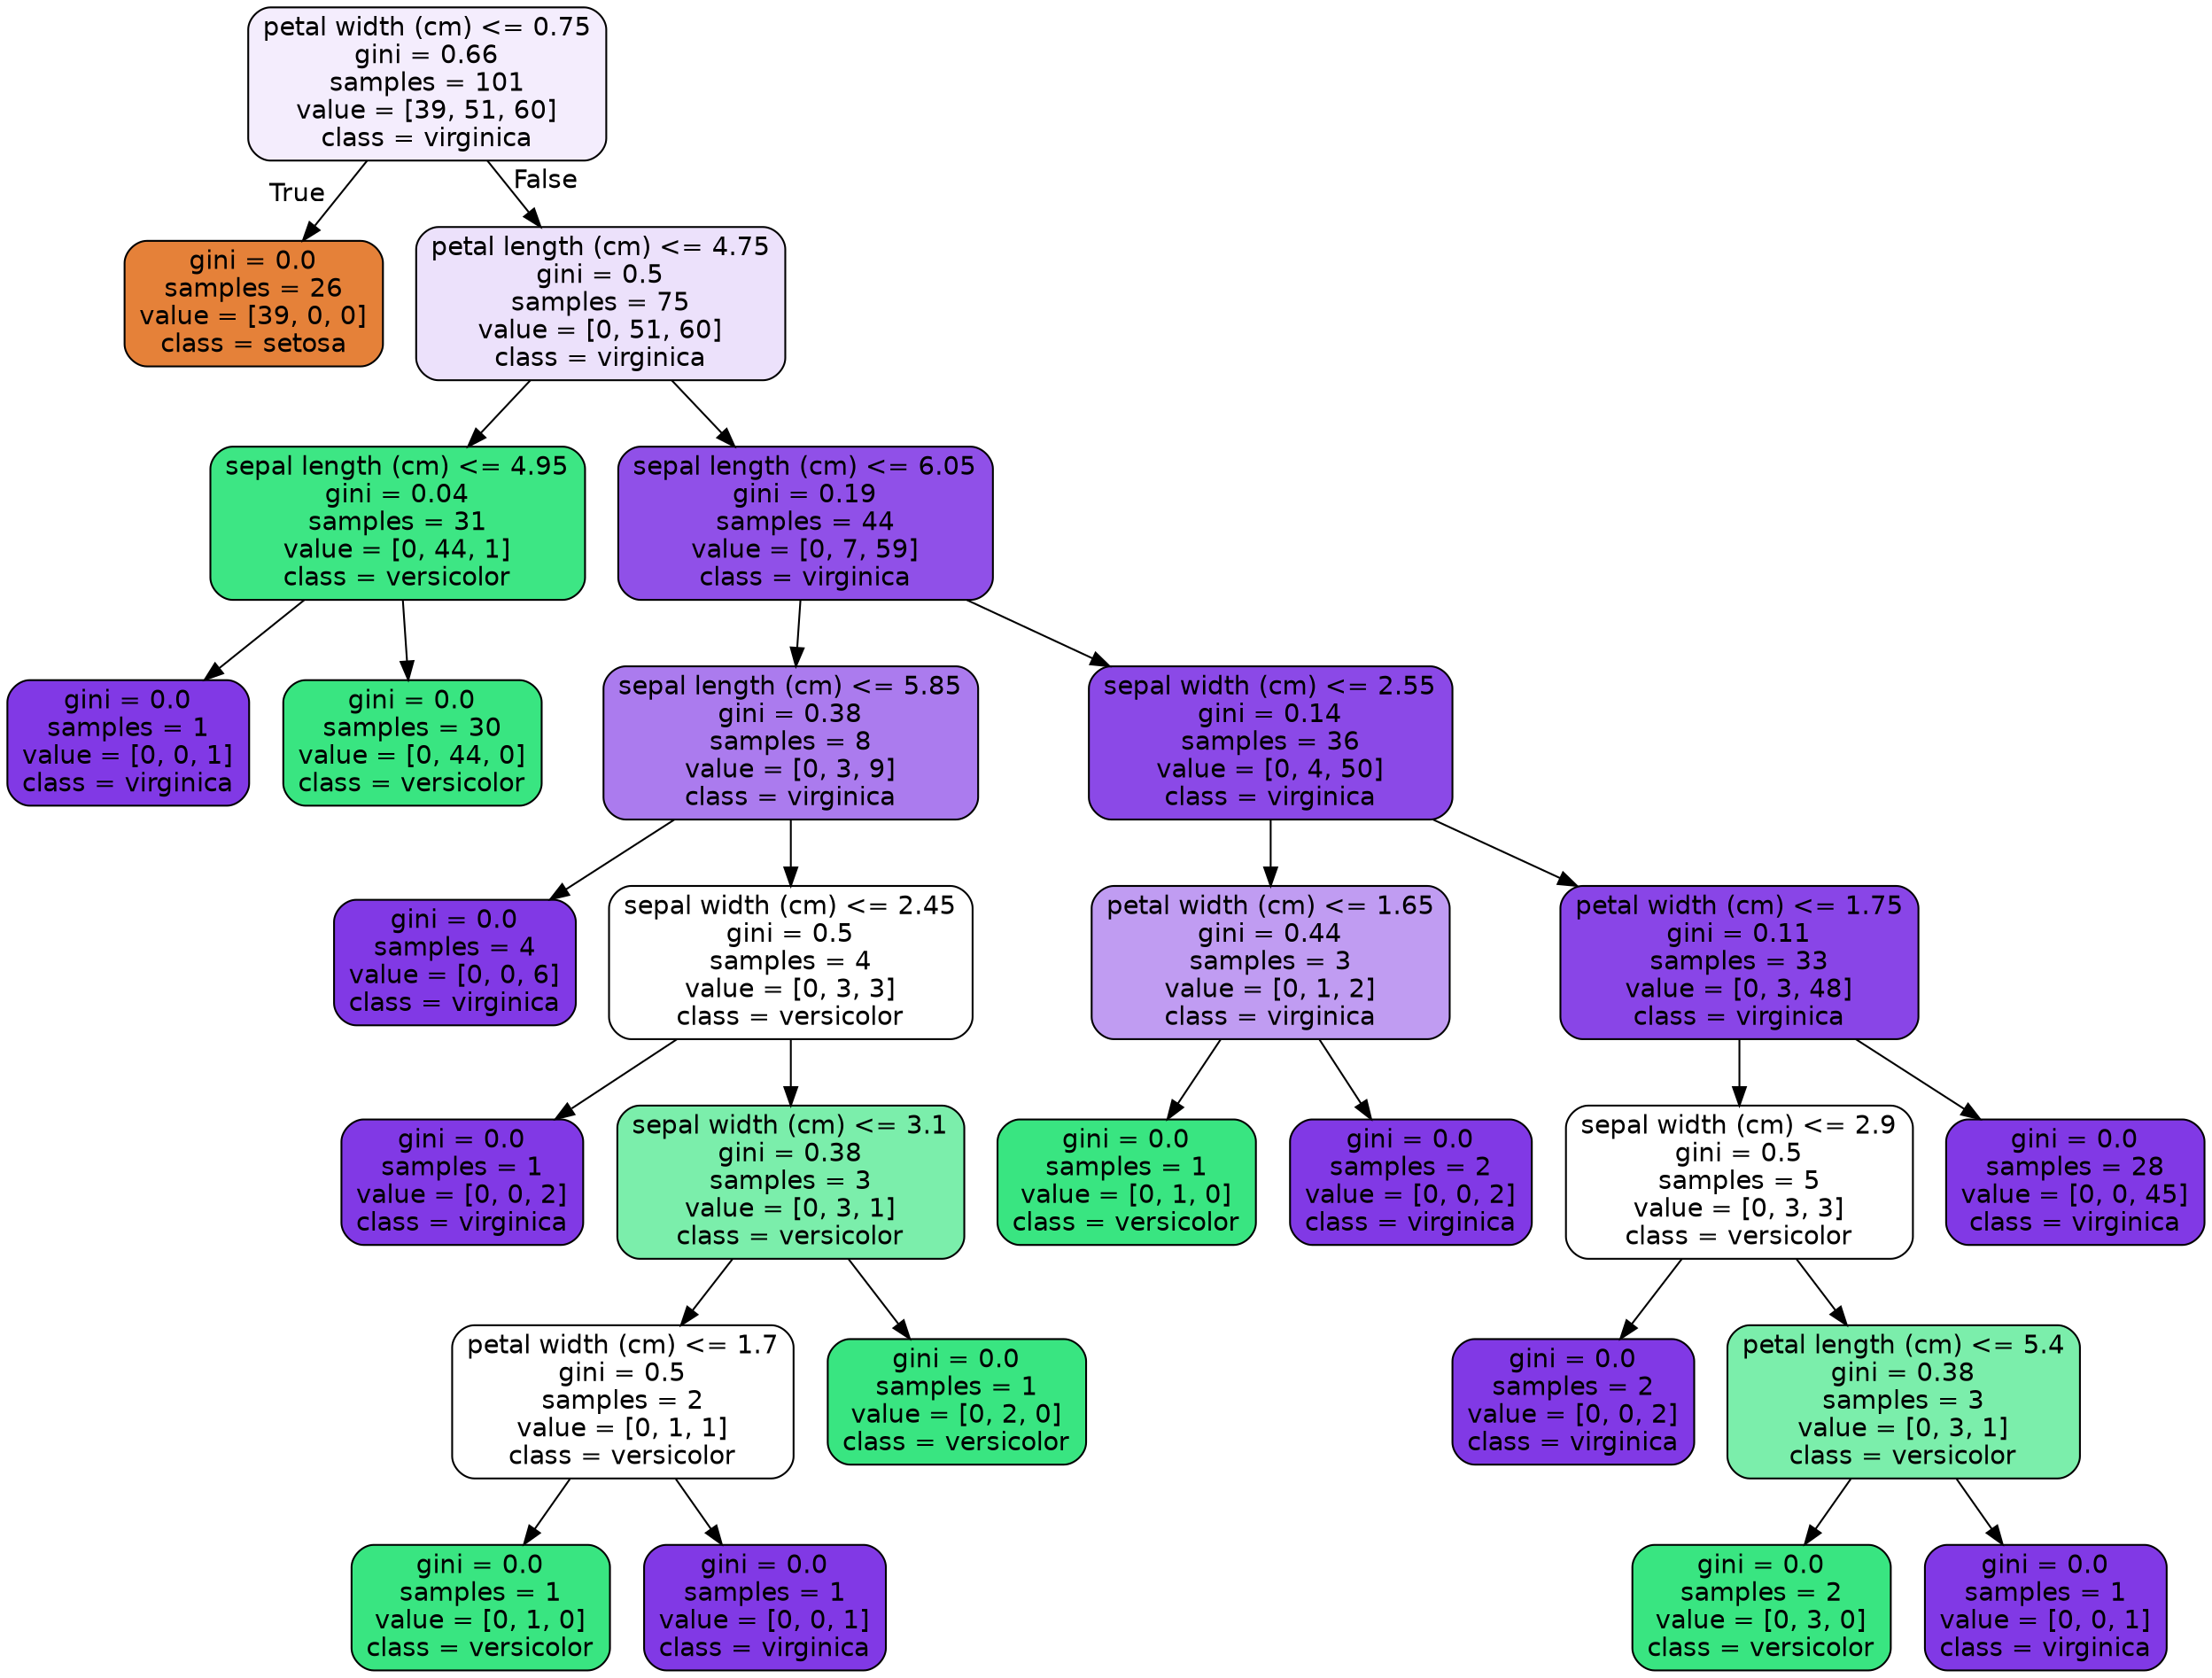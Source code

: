 digraph Tree {
node [shape=box, style="filled, rounded", color="black", fontname=helvetica] ;
edge [fontname=helvetica] ;
0 [label="petal width (cm) <= 0.75\ngini = 0.66\nsamples = 101\nvalue = [39, 51, 60]\nclass = virginica", fillcolor="#f4edfd"] ;
1 [label="gini = 0.0\nsamples = 26\nvalue = [39, 0, 0]\nclass = setosa", fillcolor="#e58139"] ;
0 -> 1 [labeldistance=2.5, labelangle=45, headlabel="True"] ;
2 [label="petal length (cm) <= 4.75\ngini = 0.5\nsamples = 75\nvalue = [0, 51, 60]\nclass = virginica", fillcolor="#ece1fb"] ;
0 -> 2 [labeldistance=2.5, labelangle=-45, headlabel="False"] ;
3 [label="sepal length (cm) <= 4.95\ngini = 0.04\nsamples = 31\nvalue = [0, 44, 1]\nclass = versicolor", fillcolor="#3de684"] ;
2 -> 3 ;
4 [label="gini = 0.0\nsamples = 1\nvalue = [0, 0, 1]\nclass = virginica", fillcolor="#8139e5"] ;
3 -> 4 ;
5 [label="gini = 0.0\nsamples = 30\nvalue = [0, 44, 0]\nclass = versicolor", fillcolor="#39e581"] ;
3 -> 5 ;
6 [label="sepal length (cm) <= 6.05\ngini = 0.19\nsamples = 44\nvalue = [0, 7, 59]\nclass = virginica", fillcolor="#9050e8"] ;
2 -> 6 ;
7 [label="sepal length (cm) <= 5.85\ngini = 0.38\nsamples = 8\nvalue = [0, 3, 9]\nclass = virginica", fillcolor="#ab7bee"] ;
6 -> 7 ;
8 [label="gini = 0.0\nsamples = 4\nvalue = [0, 0, 6]\nclass = virginica", fillcolor="#8139e5"] ;
7 -> 8 ;
9 [label="sepal width (cm) <= 2.45\ngini = 0.5\nsamples = 4\nvalue = [0, 3, 3]\nclass = versicolor", fillcolor="#ffffff"] ;
7 -> 9 ;
10 [label="gini = 0.0\nsamples = 1\nvalue = [0, 0, 2]\nclass = virginica", fillcolor="#8139e5"] ;
9 -> 10 ;
11 [label="sepal width (cm) <= 3.1\ngini = 0.38\nsamples = 3\nvalue = [0, 3, 1]\nclass = versicolor", fillcolor="#7beeab"] ;
9 -> 11 ;
12 [label="petal width (cm) <= 1.7\ngini = 0.5\nsamples = 2\nvalue = [0, 1, 1]\nclass = versicolor", fillcolor="#ffffff"] ;
11 -> 12 ;
13 [label="gini = 0.0\nsamples = 1\nvalue = [0, 1, 0]\nclass = versicolor", fillcolor="#39e581"] ;
12 -> 13 ;
14 [label="gini = 0.0\nsamples = 1\nvalue = [0, 0, 1]\nclass = virginica", fillcolor="#8139e5"] ;
12 -> 14 ;
15 [label="gini = 0.0\nsamples = 1\nvalue = [0, 2, 0]\nclass = versicolor", fillcolor="#39e581"] ;
11 -> 15 ;
16 [label="sepal width (cm) <= 2.55\ngini = 0.14\nsamples = 36\nvalue = [0, 4, 50]\nclass = virginica", fillcolor="#8b49e7"] ;
6 -> 16 ;
17 [label="petal width (cm) <= 1.65\ngini = 0.44\nsamples = 3\nvalue = [0, 1, 2]\nclass = virginica", fillcolor="#c09cf2"] ;
16 -> 17 ;
18 [label="gini = 0.0\nsamples = 1\nvalue = [0, 1, 0]\nclass = versicolor", fillcolor="#39e581"] ;
17 -> 18 ;
19 [label="gini = 0.0\nsamples = 2\nvalue = [0, 0, 2]\nclass = virginica", fillcolor="#8139e5"] ;
17 -> 19 ;
20 [label="petal width (cm) <= 1.75\ngini = 0.11\nsamples = 33\nvalue = [0, 3, 48]\nclass = virginica", fillcolor="#8945e7"] ;
16 -> 20 ;
21 [label="sepal width (cm) <= 2.9\ngini = 0.5\nsamples = 5\nvalue = [0, 3, 3]\nclass = versicolor", fillcolor="#ffffff"] ;
20 -> 21 ;
22 [label="gini = 0.0\nsamples = 2\nvalue = [0, 0, 2]\nclass = virginica", fillcolor="#8139e5"] ;
21 -> 22 ;
23 [label="petal length (cm) <= 5.4\ngini = 0.38\nsamples = 3\nvalue = [0, 3, 1]\nclass = versicolor", fillcolor="#7beeab"] ;
21 -> 23 ;
24 [label="gini = 0.0\nsamples = 2\nvalue = [0, 3, 0]\nclass = versicolor", fillcolor="#39e581"] ;
23 -> 24 ;
25 [label="gini = 0.0\nsamples = 1\nvalue = [0, 0, 1]\nclass = virginica", fillcolor="#8139e5"] ;
23 -> 25 ;
26 [label="gini = 0.0\nsamples = 28\nvalue = [0, 0, 45]\nclass = virginica", fillcolor="#8139e5"] ;
20 -> 26 ;
}